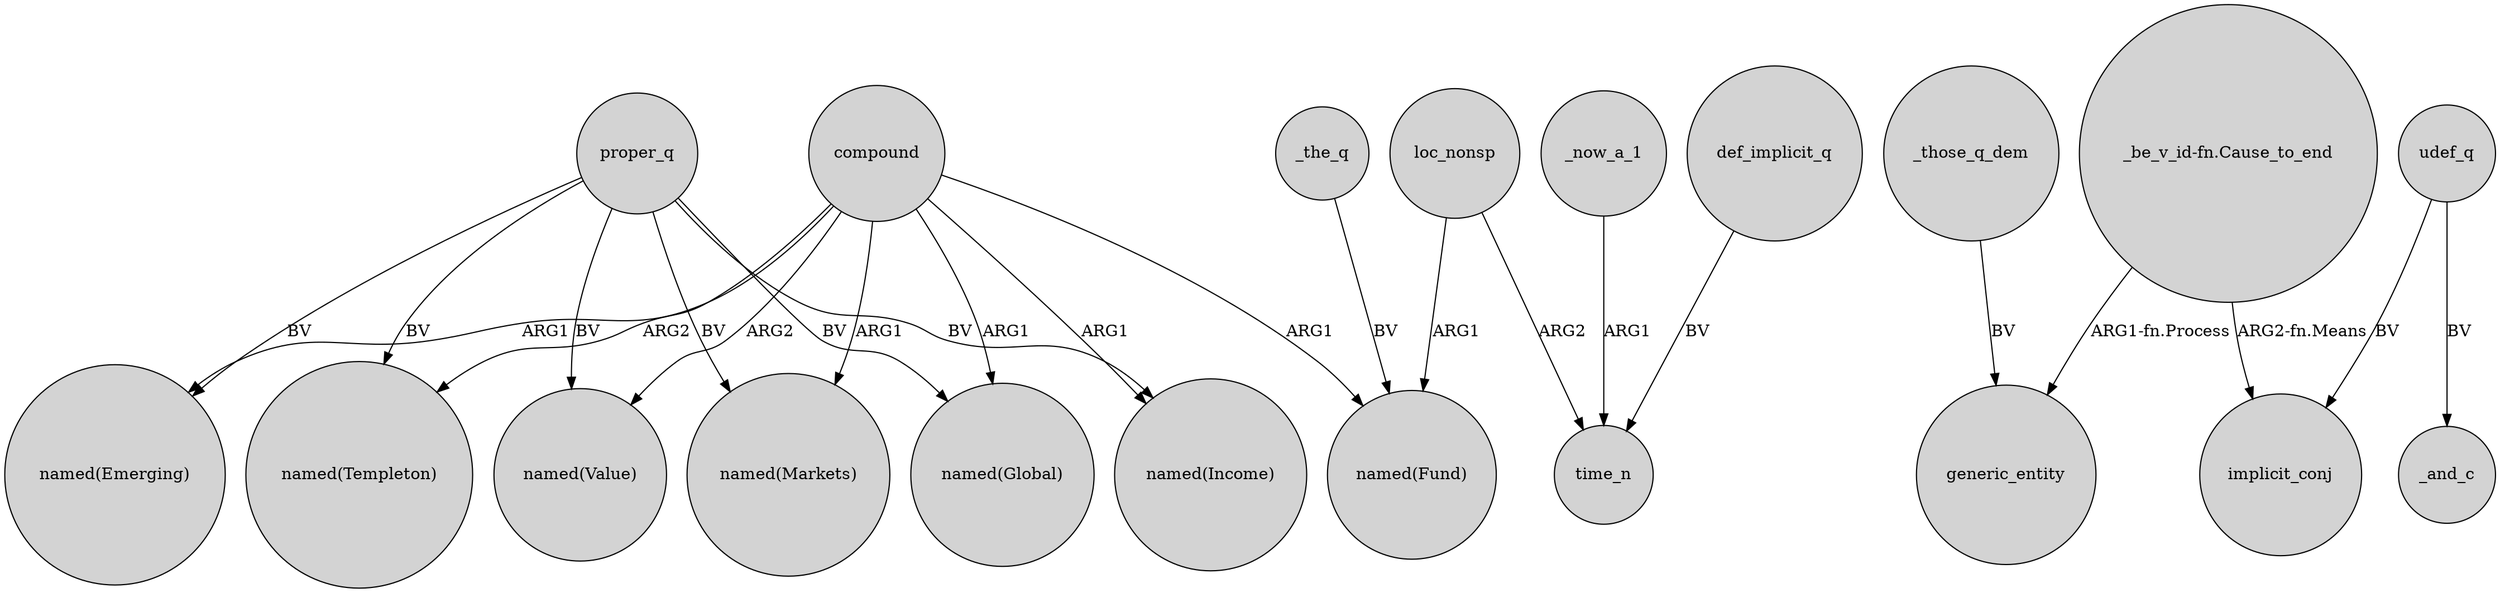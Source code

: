 digraph {
	node [shape=circle style=filled]
	compound -> "named(Emerging)" [label=ARG1]
	proper_q -> "named(Global)" [label=BV]
	_those_q_dem -> generic_entity [label=BV]
	compound -> "named(Fund)" [label=ARG1]
	_the_q -> "named(Fund)" [label=BV]
	udef_q -> _and_c [label=BV]
	_now_a_1 -> time_n [label=ARG1]
	compound -> "named(Value)" [label=ARG2]
	compound -> "named(Global)" [label=ARG1]
	proper_q -> "named(Emerging)" [label=BV]
	proper_q -> "named(Income)" [label=BV]
	compound -> "named(Templeton)" [label=ARG2]
	"_be_v_id-fn.Cause_to_end" -> generic_entity [label="ARG1-fn.Process"]
	compound -> "named(Markets)" [label=ARG1]
	compound -> "named(Income)" [label=ARG1]
	proper_q -> "named(Markets)" [label=BV]
	loc_nonsp -> time_n [label=ARG2]
	proper_q -> "named(Templeton)" [label=BV]
	loc_nonsp -> "named(Fund)" [label=ARG1]
	"_be_v_id-fn.Cause_to_end" -> implicit_conj [label="ARG2-fn.Means"]
	udef_q -> implicit_conj [label=BV]
	proper_q -> "named(Value)" [label=BV]
	def_implicit_q -> time_n [label=BV]
}
